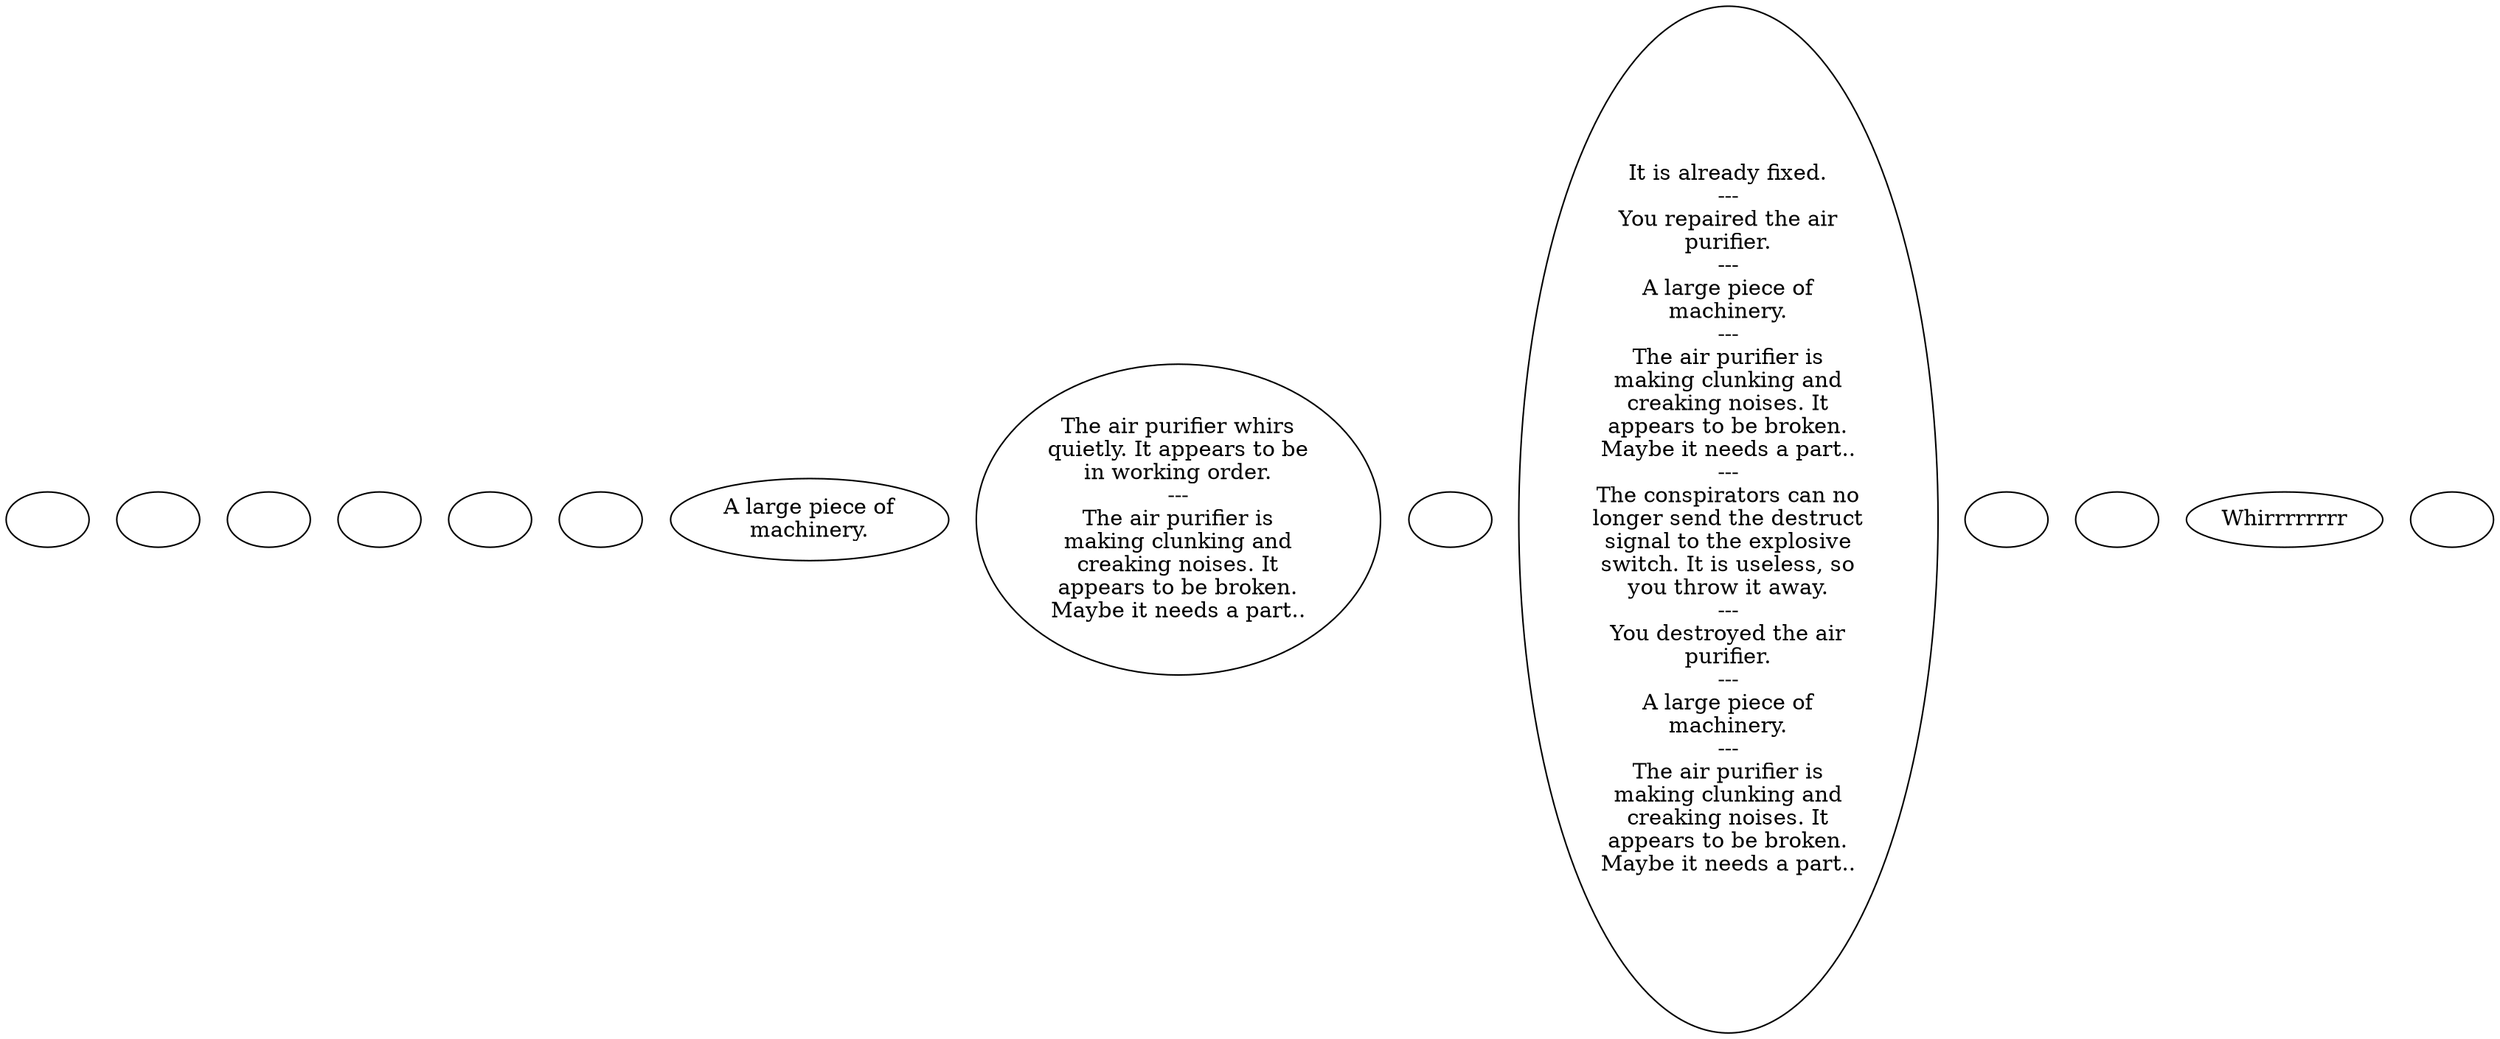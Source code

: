 digraph HSPURIFY {
  "checkPartyMembersNearDoor" [style=filled       fillcolor="#FFFFFF"       color="#000000"]
  "checkPartyMembersNearDoor" [label=""]
  "start" [style=filled       fillcolor="#FFFFFF"       color="#000000"]
  "start" [label=""]
  "critter_p_proc" [style=filled       fillcolor="#FFFFFF"       color="#000000"]
  "critter_p_proc" [label=""]
  "pickup_p_proc" [style=filled       fillcolor="#FFFFFF"       color="#000000"]
  "pickup_p_proc" [label=""]
  "use_p_proc" [style=filled       fillcolor="#FFFFFF"       color="#000000"]
  "use_p_proc" [label=""]
  "destroy_p_proc" [style=filled       fillcolor="#FFFFFF"       color="#000000"]
  "destroy_p_proc" [label=""]
  "look_at_p_proc" [style=filled       fillcolor="#FFFFFF"       color="#000000"]
  "look_at_p_proc" [label="A large piece of\nmachinery."]
  "description_p_proc" [style=filled       fillcolor="#FFFFFF"       color="#000000"]
  "description_p_proc" [label="The air purifier whirs\nquietly. It appears to be\nin working order.\n---\nThe air purifier is\nmaking clunking and\ncreaking noises. It\nappears to be broken.\nMaybe it needs a part.."]
  "use_skill_on_p_proc" [style=filled       fillcolor="#FFFFFF"       color="#000000"]
  "use_skill_on_p_proc" [label=""]
  "use_obj_on_p_proc" [style=filled       fillcolor="#FFFFFF"       color="#000000"]
  "use_obj_on_p_proc" [label="It is already fixed.\n---\nYou repaired the air\npurifier.\n---\nA large piece of\nmachinery.\n---\nThe air purifier is\nmaking clunking and\ncreaking noises. It\nappears to be broken.\nMaybe it needs a part..\n---\nThe conspirators can no\nlonger send the destruct\nsignal to the explosive\nswitch. It is useless, so\nyou throw it away.\n---\nYou destroyed the air\npurifier.\n---\nA large piece of\nmachinery.\n---\nThe air purifier is\nmaking clunking and\ncreaking noises. It\nappears to be broken.\nMaybe it needs a part.."]
  "damage_p_proc" [style=filled       fillcolor="#FFFFFF"       color="#000000"]
  "damage_p_proc" [label=""]
  "map_enter_p_proc" [style=filled       fillcolor="#FFFFFF"       color="#000000"]
  "map_enter_p_proc" [label=""]
  "timed_event_p_proc" [style=filled       fillcolor="#FFFFFF"       color="#000000"]
  "timed_event_p_proc" [label="Whirrrrrrrr"]
  "Node999" [style=filled       fillcolor="#FFFFFF"       color="#000000"]
  "Node999" [label=""]
}
